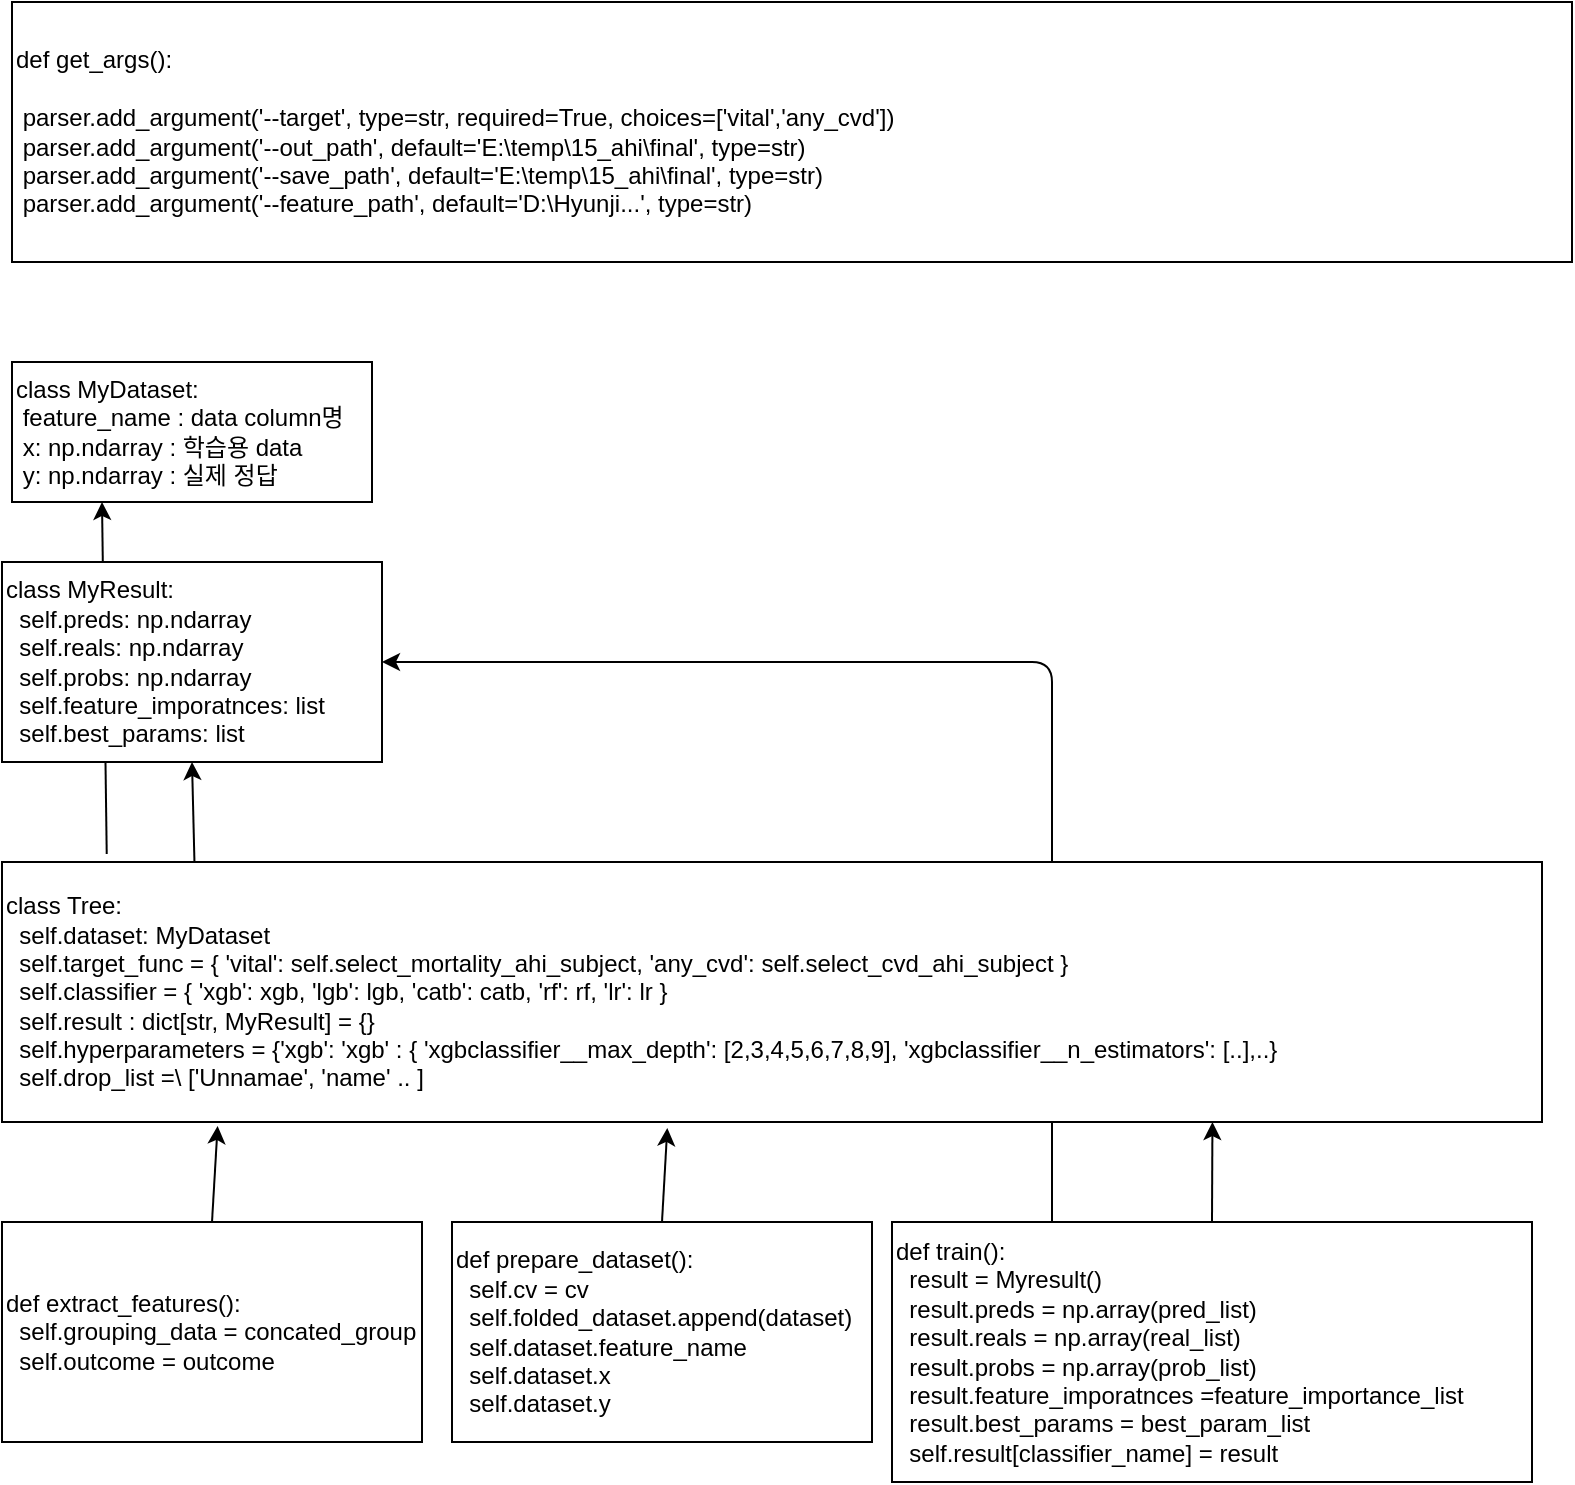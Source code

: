 <mxfile>
    <diagram id="X_CRF5c4p3BeQWpbo8O4" name="Page-1">
        <mxGraphModel dx="2019" dy="974" grid="1" gridSize="10" guides="1" tooltips="1" connect="1" arrows="1" fold="1" page="1" pageScale="1" pageWidth="850" pageHeight="1100" math="0" shadow="0">
            <root>
                <mxCell id="0"/>
                <mxCell id="1" parent="0"/>
                <mxCell id="4" value="def get_args():&lt;br&gt;&lt;br&gt;&amp;nbsp;parser.add_argument('--target', type=str, required=True, choices=['vital','any_cvd'])&amp;nbsp; &amp;nbsp;&lt;br&gt;&amp;nbsp;parser.add_argument('--out_path', default='E:\\temp\\15_ahi\\final', type=str)&amp;nbsp; &amp;nbsp;&lt;br&gt;&amp;nbsp;parser.add_argument('--save_path', default='E:\\temp\\15_ahi\\final', type=str)&amp;nbsp; &amp;nbsp;&lt;br&gt;&amp;nbsp;parser.add_argument('--feature_path', default='D:\\Hyunji...', type=str)" style="rounded=0;whiteSpace=wrap;html=1;align=left;" vertex="1" parent="1">
                    <mxGeometry x="60" y="110" width="780" height="130" as="geometry"/>
                </mxCell>
                <mxCell id="5" value="class MyDataset: &lt;br&gt;&amp;nbsp;feature_name : data column명&lt;br&gt;&amp;nbsp;x: np.ndarray : 학습용 data&lt;br&gt;&amp;nbsp;y: np.ndarray : 실제 정답" style="rounded=0;whiteSpace=wrap;html=1;align=left;" vertex="1" parent="1">
                    <mxGeometry x="60" y="290" width="180" height="70" as="geometry"/>
                </mxCell>
                <mxCell id="25" style="edgeStyle=none;html=1;exitX=0.068;exitY=-0.031;exitDx=0;exitDy=0;entryX=0.25;entryY=1;entryDx=0;entryDy=0;exitPerimeter=0;" edge="1" parent="1" source="9" target="5">
                    <mxGeometry relative="1" as="geometry"/>
                </mxCell>
                <mxCell id="6" value="class MyResult:&lt;br&gt;&amp;nbsp; self.preds: np.ndarray &lt;br&gt;&amp;nbsp; self.reals: np.ndarray &lt;br&gt;&amp;nbsp; self.probs: np.ndarray &lt;br&gt;&amp;nbsp; self.feature_imporatnces: list &lt;br&gt;&amp;nbsp; self.best_params: list" style="rounded=0;whiteSpace=wrap;html=1;align=left;" vertex="1" parent="1">
                    <mxGeometry x="55" y="390" width="190" height="100" as="geometry"/>
                </mxCell>
                <mxCell id="33" style="edgeStyle=none;html=1;exitX=0.5;exitY=0;exitDx=0;exitDy=0;entryX=0.14;entryY=1.015;entryDx=0;entryDy=0;entryPerimeter=0;" edge="1" parent="1" source="10" target="9">
                    <mxGeometry relative="1" as="geometry"/>
                </mxCell>
                <mxCell id="10" value="def extract_features():&lt;br&gt;&amp;nbsp; self.grouping_data = concated_group &lt;br&gt;&amp;nbsp; self.outcome = outcome" style="rounded=0;whiteSpace=wrap;html=1;align=left;" vertex="1" parent="1">
                    <mxGeometry x="55" y="720" width="210" height="110" as="geometry"/>
                </mxCell>
                <mxCell id="29" style="edgeStyle=none;html=1;exitX=0.25;exitY=0;exitDx=0;exitDy=0;entryX=1;entryY=0.5;entryDx=0;entryDy=0;" edge="1" parent="1" source="14" target="6">
                    <mxGeometry relative="1" as="geometry">
                        <Array as="points">
                            <mxPoint x="580" y="440"/>
                        </Array>
                    </mxGeometry>
                </mxCell>
                <mxCell id="34" style="edgeStyle=none;html=1;entryX=0.5;entryY=1;entryDx=0;entryDy=0;exitX=0.125;exitY=0.008;exitDx=0;exitDy=0;exitPerimeter=0;" edge="1" parent="1" source="9" target="6">
                    <mxGeometry relative="1" as="geometry"/>
                </mxCell>
                <mxCell id="9" value="class Tree:&lt;br&gt;&amp;nbsp; self.dataset: MyDataset &lt;br&gt;&amp;nbsp; self.target_func = { 'vital': self.select_mortality_ahi_subject, 'any_cvd': self.select_cvd_ahi_subject }&lt;br&gt;&amp;nbsp; self.classifier = { 'xgb': xgb, 'lgb': lgb, 'catb': catb, 'rf': rf, 'lr': lr }&lt;br&gt;&amp;nbsp; self.result : dict[str, MyResult] = {}&lt;br&gt;&amp;nbsp; self.hyperparameters = {'xgb': 'xgb' : { 'xgbclassifier__max_depth': [2,3,4,5,6,7,8,9], 'xgbclassifier__n_estimators': [..],..}&lt;br&gt;&amp;nbsp; self.drop_list =\ ['Unnamae', 'name' .. ]" style="rounded=0;whiteSpace=wrap;html=1;align=left;" vertex="1" parent="1">
                    <mxGeometry x="55" y="540" width="770" height="130" as="geometry"/>
                </mxCell>
                <mxCell id="32" style="edgeStyle=none;html=1;exitX=0.5;exitY=0;exitDx=0;exitDy=0;entryX=0.432;entryY=1.023;entryDx=0;entryDy=0;entryPerimeter=0;" edge="1" parent="1" source="12" target="9">
                    <mxGeometry relative="1" as="geometry"/>
                </mxCell>
                <mxCell id="12" value="def prepare_dataset():&lt;br&gt;&amp;nbsp; self.cv = cv &lt;br&gt;&amp;nbsp; self.folded_dataset.append(dataset)&lt;br&gt;&amp;nbsp; self.dataset.feature_name&lt;br&gt;&amp;nbsp; self.dataset.x&lt;br&gt;&amp;nbsp; self.dataset.y" style="rounded=0;whiteSpace=wrap;html=1;align=left;" vertex="1" parent="1">
                    <mxGeometry x="280" y="720" width="210" height="110" as="geometry"/>
                </mxCell>
                <mxCell id="30" style="edgeStyle=none;html=1;exitX=0.5;exitY=0;exitDx=0;exitDy=0;entryX=0.786;entryY=1;entryDx=0;entryDy=0;entryPerimeter=0;" edge="1" parent="1" source="14" target="9">
                    <mxGeometry relative="1" as="geometry"/>
                </mxCell>
                <mxCell id="14" value="def train():&lt;br&gt;&amp;nbsp; result = Myresult()&lt;br&gt;&amp;nbsp; result.preds = np.array(pred_list)&lt;br&gt;&amp;nbsp; result.reals = np.array(real_list)&lt;br&gt;&amp;nbsp; result.probs = np.array(prob_list)&lt;br&gt;&amp;nbsp; result.feature_imporatnces =feature_importance_list&lt;br&gt;&amp;nbsp; result.best_params = best_param_list &lt;br&gt;&amp;nbsp; self.result[classifier_name] = result&amp;nbsp;" style="rounded=0;whiteSpace=wrap;html=1;align=left;" vertex="1" parent="1">
                    <mxGeometry x="500" y="720" width="320" height="130" as="geometry"/>
                </mxCell>
            </root>
        </mxGraphModel>
    </diagram>
</mxfile>
